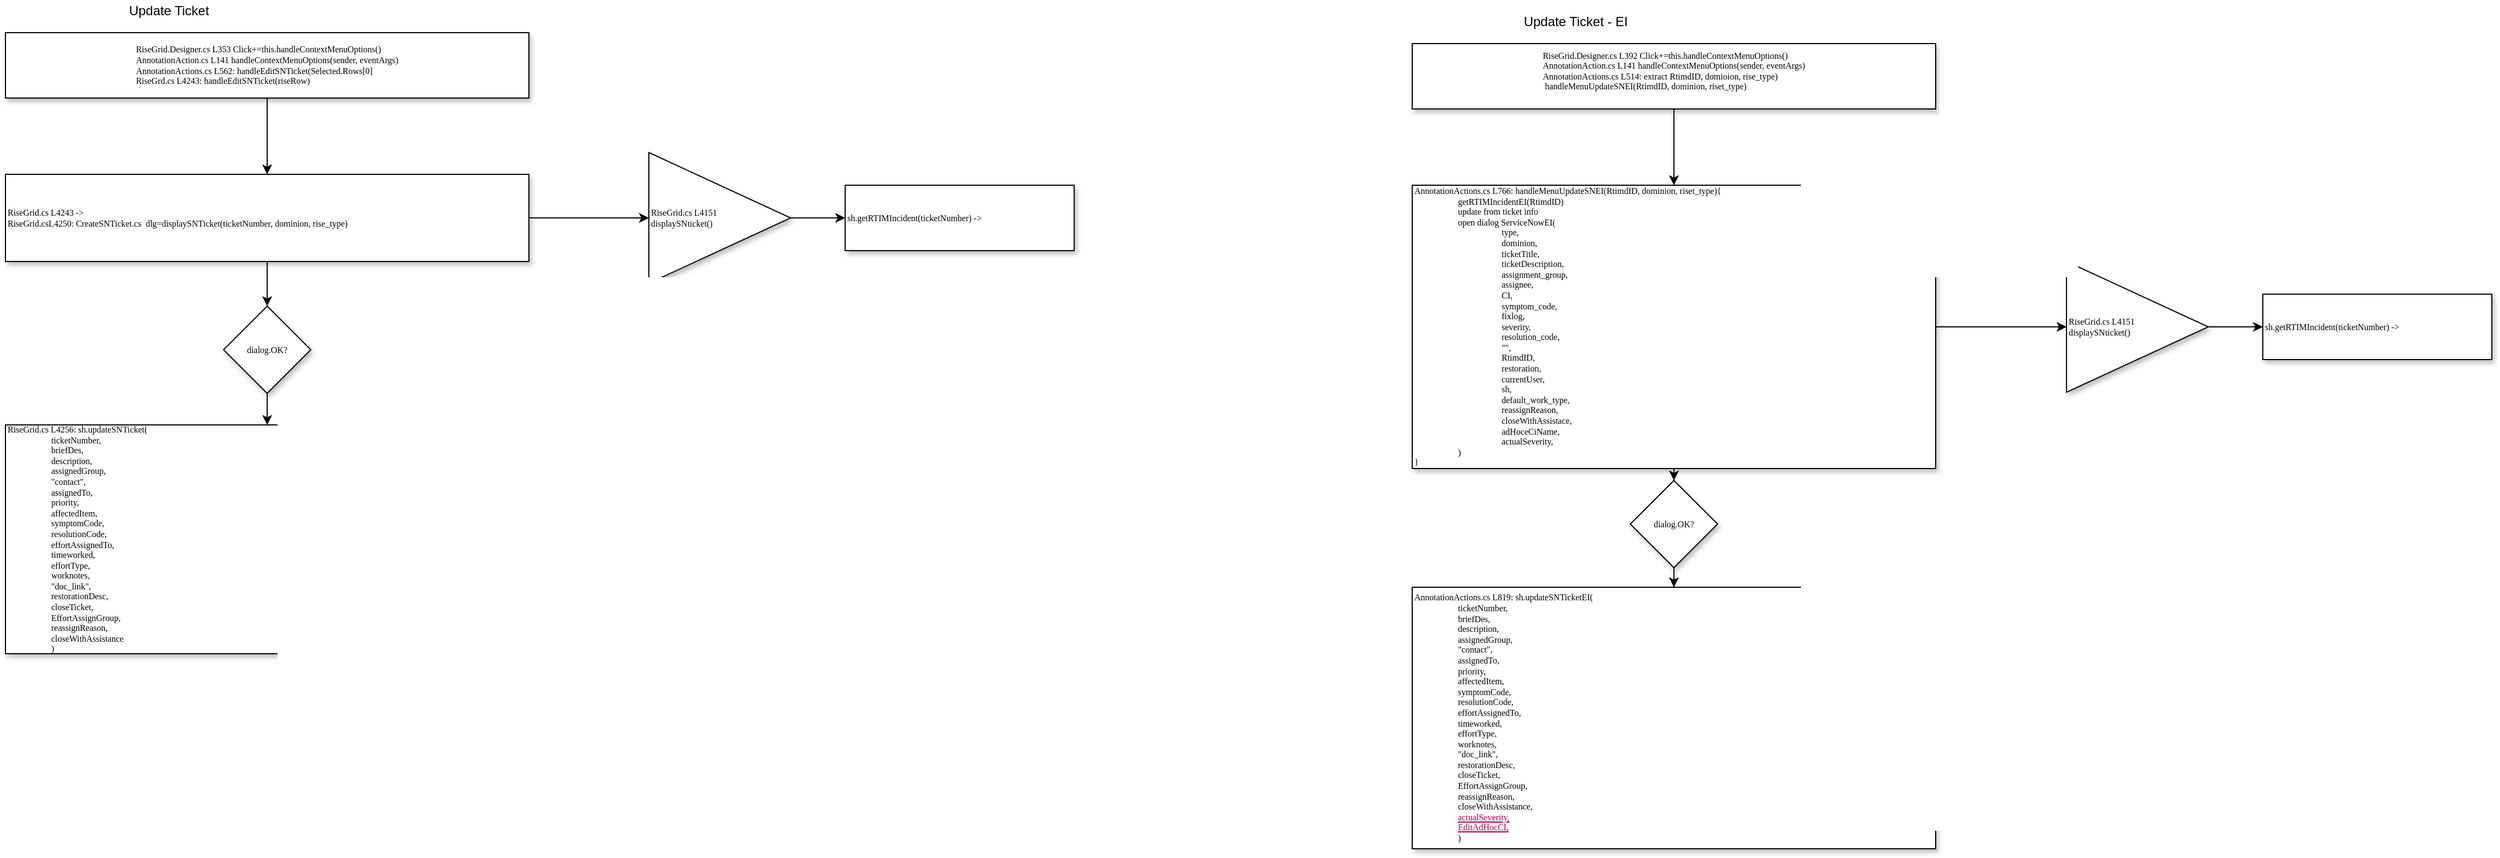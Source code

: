 <mxfile version="14.9.3" type="github" pages="2">
  <diagram name="Page-1" id="edf60f1a-56cd-e834-aa8a-f176f3a09ee4">
    <mxGraphModel dx="4960" dy="2277" grid="1" gridSize="10" guides="1" tooltips="1" connect="1" arrows="1" fold="1" page="1" pageScale="1" pageWidth="3300" pageHeight="2339" background="none" math="0" shadow="0">
      <root>
        <mxCell id="0" />
        <mxCell id="1" parent="0" />
        <mxCell id="NM9_m17Mz0t7V7ZbXo9f-5" value="" style="edgeStyle=orthogonalEdgeStyle;rounded=0;orthogonalLoop=1;jettySize=auto;html=1;" parent="1" source="60e70716793133e9-4" target="NM9_m17Mz0t7V7ZbXo9f-4" edge="1">
          <mxGeometry relative="1" as="geometry" />
        </mxCell>
        <mxCell id="60e70716793133e9-4" value="&lt;div style=&quot;text-align: left&quot;&gt;&lt;span&gt;RiseGrid.Designer.cs L353 Click+=this.handleContextMenuOptions()&lt;/span&gt;&lt;/div&gt;&lt;div style=&quot;text-align: left&quot;&gt;&lt;span&gt;AnnotationAction.cs L141 handleContextMenuOptions(sender, eventArgs)&lt;/span&gt;&lt;/div&gt;&lt;div style=&quot;text-align: left&quot;&gt;&lt;span&gt;AnnotationActions.cs L562: handleEditSNTicket(Selected.Rows[0]&lt;/span&gt;&lt;/div&gt;&lt;div style=&quot;text-align: left&quot;&gt;&lt;span&gt;RiseGrd.cs L4243: handleEditSNTicket(riseRow)&lt;/span&gt;&lt;/div&gt;" style="rounded=0;whiteSpace=wrap;html=1;shadow=1;labelBackgroundColor=none;strokeWidth=1;fontFamily=Verdana;fontSize=8;align=center;" parent="1" vertex="1">
          <mxGeometry x="120" y="70" width="480" height="60" as="geometry" />
        </mxCell>
        <mxCell id="NM9_m17Mz0t7V7ZbXo9f-2" value="Update Ticket" style="text;html=1;strokeColor=none;fillColor=none;align=center;verticalAlign=middle;whiteSpace=wrap;rounded=0;" parent="1" vertex="1">
          <mxGeometry x="190" y="40" width="160" height="20" as="geometry" />
        </mxCell>
        <mxCell id="NM9_m17Mz0t7V7ZbXo9f-7" value="" style="edgeStyle=orthogonalEdgeStyle;rounded=0;orthogonalLoop=1;jettySize=auto;html=1;" parent="1" source="NM9_m17Mz0t7V7ZbXo9f-4" target="NM9_m17Mz0t7V7ZbXo9f-6" edge="1">
          <mxGeometry relative="1" as="geometry" />
        </mxCell>
        <mxCell id="NM9_m17Mz0t7V7ZbXo9f-11" value="" style="edgeStyle=orthogonalEdgeStyle;rounded=0;orthogonalLoop=1;jettySize=auto;html=1;" parent="1" source="NM9_m17Mz0t7V7ZbXo9f-4" target="NM9_m17Mz0t7V7ZbXo9f-10" edge="1">
          <mxGeometry relative="1" as="geometry" />
        </mxCell>
        <mxCell id="NM9_m17Mz0t7V7ZbXo9f-4" value="RiseGrid.cs L4243 -&amp;gt;&lt;br&gt;RiseGrid.csL4250: CreateSNTicket.cs&amp;nbsp; dlg=displaySNTicket(ticketNumber, dominion, rise_type)" style="whiteSpace=wrap;html=1;rounded=0;shadow=1;fontFamily=Verdana;fontSize=8;strokeWidth=1;align=left;" parent="1" vertex="1">
          <mxGeometry x="120" y="200" width="480" height="80" as="geometry" />
        </mxCell>
        <mxCell id="NM9_m17Mz0t7V7ZbXo9f-9" value="" style="edgeStyle=orthogonalEdgeStyle;rounded=0;orthogonalLoop=1;jettySize=auto;html=1;" parent="1" source="NM9_m17Mz0t7V7ZbXo9f-6" target="NM9_m17Mz0t7V7ZbXo9f-8" edge="1">
          <mxGeometry relative="1" as="geometry" />
        </mxCell>
        <mxCell id="NM9_m17Mz0t7V7ZbXo9f-6" value="dialog.OK?" style="rhombus;whiteSpace=wrap;html=1;rounded=0;shadow=1;fontFamily=Verdana;fontSize=8;align=center;strokeWidth=1;" parent="1" vertex="1">
          <mxGeometry x="320" y="321" width="80" height="80" as="geometry" />
        </mxCell>
        <mxCell id="NM9_m17Mz0t7V7ZbXo9f-8" value="RiseGrid.cs L4256: sh.updateSNTicket(&lt;br&gt;&lt;blockquote style=&quot;margin: 0 0 0 40px ; border: none ; padding: 0px&quot;&gt;ticketNumber,&lt;br&gt; briefDes,&lt;br&gt; description,&lt;br&gt; assignedGroup,&lt;br&gt; &quot;contact&quot;,&lt;br&gt; assignedTo,&lt;br&gt; priority,&lt;br&gt; affectedItem,&lt;br&gt; symptomCode,&lt;br&gt; resolutionCode,&lt;br&gt; effortAssignedTo,&lt;br&gt; timeworked,&lt;br&gt; effortType,&lt;br&gt; worknotes,&lt;br&gt; &quot;doc_link&quot;,&lt;br&gt; restorationDesc,&lt;br&gt; closeTicket,&lt;br&gt; EffortAssignGroup,&lt;br&gt; reassignReason,&lt;br&gt; closeWithAssistance&lt;/blockquote&gt;&lt;blockquote style=&quot;margin: 0 0 0 40px ; border: none ; padding: 0px&quot;&gt;)&lt;/blockquote&gt;" style="rounded=0;whiteSpace=wrap;html=1;shadow=1;fontFamily=Verdana;fontSize=8;align=left;strokeWidth=1;" parent="1" vertex="1">
          <mxGeometry x="120" y="430" width="480" height="210" as="geometry" />
        </mxCell>
        <mxCell id="NM9_m17Mz0t7V7ZbXo9f-13" value="" style="edgeStyle=orthogonalEdgeStyle;rounded=0;orthogonalLoop=1;jettySize=auto;html=1;" parent="1" source="NM9_m17Mz0t7V7ZbXo9f-10" target="NM9_m17Mz0t7V7ZbXo9f-12" edge="1">
          <mxGeometry relative="1" as="geometry" />
        </mxCell>
        <mxCell id="NM9_m17Mz0t7V7ZbXo9f-10" value="RiseGrid.cs L4151&lt;br&gt;displaySNticket()" style="triangle;whiteSpace=wrap;html=1;rounded=0;shadow=1;fontFamily=Verdana;fontSize=8;align=left;strokeWidth=1;" parent="1" vertex="1">
          <mxGeometry x="710" y="180" width="130" height="120" as="geometry" />
        </mxCell>
        <mxCell id="NM9_m17Mz0t7V7ZbXo9f-12" value="sh.getRTIMIncident(ticketNumber) -&amp;gt;" style="whiteSpace=wrap;html=1;rounded=0;shadow=1;fontFamily=Verdana;fontSize=8;align=left;strokeWidth=1;" parent="1" vertex="1">
          <mxGeometry x="890" y="210" width="210" height="60" as="geometry" />
        </mxCell>
        <mxCell id="jK4Kh7tczV0ZXOBsc96l-1" value="" style="edgeStyle=orthogonalEdgeStyle;rounded=0;orthogonalLoop=1;jettySize=auto;html=1;" parent="1" source="jK4Kh7tczV0ZXOBsc96l-2" target="jK4Kh7tczV0ZXOBsc96l-6" edge="1">
          <mxGeometry relative="1" as="geometry" />
        </mxCell>
        <mxCell id="jK4Kh7tczV0ZXOBsc96l-2" value="&lt;div style=&quot;text-align: left&quot;&gt;&lt;span&gt;RiseGrid.Designer.cs L392 Click+=this.handleContextMenuOptions()&lt;/span&gt;&lt;/div&gt;&lt;div style=&quot;text-align: left&quot;&gt;&lt;span&gt;AnnotationAction.cs L141 handleContextMenuOptions(sender, eventArgs)&lt;/span&gt;&lt;/div&gt;&lt;div style=&quot;text-align: left&quot;&gt;&lt;span&gt;AnnotationActions.cs L514: extract RtimdID, domioion, rise_type)&amp;nbsp;&lt;/span&gt;&lt;/div&gt;&lt;div style=&quot;text-align: left&quot;&gt;&lt;span&gt;&lt;span style=&quot;white-space: pre&quot;&gt; &lt;/span&gt;handleMenuUpdateSNEI(RtimdID, dominion, riset_type)&lt;/span&gt;&lt;/div&gt;&lt;div style=&quot;text-align: left&quot;&gt;&lt;br&gt;&lt;/div&gt;" style="rounded=0;whiteSpace=wrap;html=1;shadow=1;labelBackgroundColor=none;strokeWidth=1;fontFamily=Verdana;fontSize=8;align=center;" parent="1" vertex="1">
          <mxGeometry x="1410" y="80" width="480" height="60" as="geometry" />
        </mxCell>
        <mxCell id="jK4Kh7tczV0ZXOBsc96l-3" value="Update Ticket - EI" style="text;html=1;strokeColor=none;fillColor=none;align=center;verticalAlign=middle;whiteSpace=wrap;rounded=0;" parent="1" vertex="1">
          <mxGeometry x="1480" y="50" width="160" height="20" as="geometry" />
        </mxCell>
        <mxCell id="jK4Kh7tczV0ZXOBsc96l-4" value="" style="edgeStyle=orthogonalEdgeStyle;rounded=0;orthogonalLoop=1;jettySize=auto;html=1;" parent="1" source="jK4Kh7tczV0ZXOBsc96l-6" target="jK4Kh7tczV0ZXOBsc96l-8" edge="1">
          <mxGeometry relative="1" as="geometry" />
        </mxCell>
        <mxCell id="jK4Kh7tczV0ZXOBsc96l-5" value="" style="edgeStyle=orthogonalEdgeStyle;rounded=0;orthogonalLoop=1;jettySize=auto;html=1;" parent="1" source="jK4Kh7tczV0ZXOBsc96l-6" target="jK4Kh7tczV0ZXOBsc96l-11" edge="1">
          <mxGeometry relative="1" as="geometry" />
        </mxCell>
        <mxCell id="jK4Kh7tczV0ZXOBsc96l-6" value="&lt;div&gt;AnnotationActions.cs L766: handleMenuUpdateSNEI(RtimdID, dominion, riset_type){&lt;br&gt;&lt;/div&gt;&lt;blockquote style=&quot;margin: 0 0 0 40px ; border: none ; padding: 0px&quot;&gt;&lt;div&gt;getRTIMIncidentEI(RtimdID)&lt;/div&gt;&lt;div&gt;update from ticket info&lt;/div&gt;&lt;div&gt;open dialog ServiceNowEI(&lt;/div&gt;&lt;/blockquote&gt;&lt;blockquote style=&quot;margin: 0 0 0 40px ; border: none ; padding: 0px&quot;&gt;&lt;blockquote style=&quot;margin: 0 0 0 40px ; border: none ; padding: 0px&quot;&gt;&lt;div&gt;type,&lt;/div&gt;&lt;/blockquote&gt;&lt;blockquote style=&quot;margin: 0 0 0 40px ; border: none ; padding: 0px&quot;&gt;&lt;div&gt;dominion,&lt;/div&gt;&lt;/blockquote&gt;&lt;blockquote style=&quot;margin: 0 0 0 40px ; border: none ; padding: 0px&quot;&gt;&lt;div&gt;ticketTitle,&lt;/div&gt;&lt;/blockquote&gt;&lt;/blockquote&gt;&lt;blockquote style=&quot;margin: 0 0 0 40px ; border: none ; padding: 0px&quot;&gt;&lt;blockquote style=&quot;margin: 0 0 0 40px ; border: none ; padding: 0px&quot;&gt;&lt;div&gt;ticketDescription,&lt;/div&gt;&lt;/blockquote&gt;&lt;blockquote style=&quot;margin: 0 0 0 40px ; border: none ; padding: 0px&quot;&gt;&lt;div&gt;assignment_group,&lt;/div&gt;&lt;/blockquote&gt;&lt;blockquote style=&quot;margin: 0 0 0 40px ; border: none ; padding: 0px&quot;&gt;&lt;div&gt;assignee,&lt;/div&gt;&lt;/blockquote&gt;&lt;blockquote style=&quot;margin: 0 0 0 40px ; border: none ; padding: 0px&quot;&gt;&lt;div&gt;CI,&lt;/div&gt;&lt;/blockquote&gt;&lt;blockquote style=&quot;margin: 0 0 0 40px ; border: none ; padding: 0px&quot;&gt;&lt;div&gt;symptom_code,&lt;/div&gt;&lt;/blockquote&gt;&lt;blockquote style=&quot;margin: 0 0 0 40px ; border: none ; padding: 0px&quot;&gt;&lt;div&gt;fixlog,&lt;/div&gt;&lt;/blockquote&gt;&lt;blockquote style=&quot;margin: 0 0 0 40px ; border: none ; padding: 0px&quot;&gt;&lt;div&gt;severity,&lt;/div&gt;&lt;/blockquote&gt;&lt;blockquote style=&quot;margin: 0 0 0 40px ; border: none ; padding: 0px&quot;&gt;&lt;div&gt;resolution_code,&lt;/div&gt;&lt;/blockquote&gt;&lt;blockquote style=&quot;margin: 0 0 0 40px ; border: none ; padding: 0px&quot;&gt;&lt;div&gt;&quot;&quot;,&lt;/div&gt;&lt;/blockquote&gt;&lt;blockquote style=&quot;margin: 0 0 0 40px ; border: none ; padding: 0px&quot;&gt;&lt;div&gt;RtimdID,&lt;/div&gt;&lt;/blockquote&gt;&lt;blockquote style=&quot;margin: 0 0 0 40px ; border: none ; padding: 0px&quot;&gt;&lt;div&gt;restoration,&lt;/div&gt;&lt;/blockquote&gt;&lt;blockquote style=&quot;margin: 0 0 0 40px ; border: none ; padding: 0px&quot;&gt;&lt;div&gt;currentUser,&lt;/div&gt;&lt;/blockquote&gt;&lt;blockquote style=&quot;margin: 0 0 0 40px ; border: none ; padding: 0px&quot;&gt;&lt;div&gt;sh,&lt;/div&gt;&lt;/blockquote&gt;&lt;blockquote style=&quot;margin: 0 0 0 40px ; border: none ; padding: 0px&quot;&gt;&lt;div&gt;default_work_type,&lt;/div&gt;&lt;/blockquote&gt;&lt;blockquote style=&quot;margin: 0 0 0 40px ; border: none ; padding: 0px&quot;&gt;&lt;div&gt;reassignReason,&lt;/div&gt;&lt;/blockquote&gt;&lt;blockquote style=&quot;margin: 0 0 0 40px ; border: none ; padding: 0px&quot;&gt;&lt;div&gt;closeWithAssistace,&lt;/div&gt;&lt;/blockquote&gt;&lt;blockquote style=&quot;margin: 0 0 0 40px ; border: none ; padding: 0px&quot;&gt;&lt;div&gt;adHoceCiName,&lt;/div&gt;&lt;/blockquote&gt;&lt;blockquote style=&quot;margin: 0 0 0 40px ; border: none ; padding: 0px&quot;&gt;&lt;div&gt;actualSeverity,&lt;/div&gt;&lt;/blockquote&gt;&lt;/blockquote&gt;&lt;blockquote style=&quot;margin: 0 0 0 40px ; border: none ; padding: 0px&quot;&gt;&lt;div&gt;)&lt;/div&gt;&lt;/blockquote&gt;&lt;div&gt;}&lt;/div&gt;" style="whiteSpace=wrap;html=1;rounded=0;shadow=1;fontFamily=Verdana;fontSize=8;strokeWidth=1;align=left;" parent="1" vertex="1">
          <mxGeometry x="1410" y="210" width="480" height="260" as="geometry" />
        </mxCell>
        <mxCell id="jK4Kh7tczV0ZXOBsc96l-7" value="" style="edgeStyle=orthogonalEdgeStyle;rounded=0;orthogonalLoop=1;jettySize=auto;html=1;" parent="1" source="jK4Kh7tczV0ZXOBsc96l-8" target="jK4Kh7tczV0ZXOBsc96l-9" edge="1">
          <mxGeometry relative="1" as="geometry" />
        </mxCell>
        <mxCell id="jK4Kh7tczV0ZXOBsc96l-8" value="dialog.OK?" style="rhombus;whiteSpace=wrap;html=1;rounded=0;shadow=1;fontFamily=Verdana;fontSize=8;align=center;strokeWidth=1;" parent="1" vertex="1">
          <mxGeometry x="1610" y="481" width="80" height="80" as="geometry" />
        </mxCell>
        <mxCell id="jK4Kh7tczV0ZXOBsc96l-9" value="AnnotationActions.cs L819: sh.updateSNTicketEI(&lt;br&gt;&lt;blockquote style=&quot;margin: 0 0 0 40px ; border: none ; padding: 0px&quot;&gt;ticketNumber,&lt;br&gt; briefDes,&lt;br&gt; description,&lt;br&gt; assignedGroup,&lt;br&gt; &quot;contact&quot;,&lt;br&gt; assignedTo,&lt;br&gt; priority,&lt;br&gt; affectedItem,&lt;br&gt; symptomCode,&lt;br&gt; resolutionCode,&lt;br&gt; effortAssignedTo,&lt;br&gt; timeworked,&lt;br&gt; effortType,&lt;br&gt; worknotes,&lt;br&gt; &quot;doc_link&quot;,&lt;br&gt; restorationDesc,&lt;br&gt; closeTicket,&lt;br&gt; EffortAssignGroup,&lt;br&gt; reassignReason,&lt;br&gt; closeWithAssistance,&lt;/blockquote&gt;&lt;blockquote style=&quot;margin: 0 0 0 40px ; border: none ; padding: 0px&quot;&gt;&lt;font color=&quot;#99004d&quot;&gt;&lt;u&gt;actualSeverity,&lt;/u&gt;&lt;/font&gt;&lt;/blockquote&gt;&lt;blockquote style=&quot;margin: 0 0 0 40px ; border: none ; padding: 0px&quot;&gt;&lt;font color=&quot;#99004d&quot;&gt;&lt;u&gt;EditAdHocCI,&lt;/u&gt;&lt;/font&gt;&lt;/blockquote&gt;&lt;blockquote style=&quot;margin: 0 0 0 40px ; border: none ; padding: 0px&quot;&gt;)&lt;/blockquote&gt;" style="rounded=0;whiteSpace=wrap;html=1;shadow=1;fontFamily=Verdana;fontSize=8;align=left;strokeWidth=1;" parent="1" vertex="1">
          <mxGeometry x="1410" y="579" width="480" height="240" as="geometry" />
        </mxCell>
        <mxCell id="jK4Kh7tczV0ZXOBsc96l-10" value="" style="edgeStyle=orthogonalEdgeStyle;rounded=0;orthogonalLoop=1;jettySize=auto;html=1;" parent="1" source="jK4Kh7tczV0ZXOBsc96l-11" edge="1">
          <mxGeometry relative="1" as="geometry">
            <mxPoint x="2190" y="340" as="targetPoint" />
          </mxGeometry>
        </mxCell>
        <mxCell id="jK4Kh7tczV0ZXOBsc96l-11" value="RiseGrid.cs L4151&lt;br&gt;displaySNticket()" style="triangle;whiteSpace=wrap;html=1;rounded=0;shadow=1;fontFamily=Verdana;fontSize=8;align=left;strokeWidth=1;" parent="1" vertex="1">
          <mxGeometry x="2010" y="280" width="130" height="120" as="geometry" />
        </mxCell>
        <mxCell id="jK4Kh7tczV0ZXOBsc96l-12" value="sh.getRTIMIncident(ticketNumber) -&amp;gt;" style="whiteSpace=wrap;html=1;rounded=0;shadow=1;fontFamily=Verdana;fontSize=8;align=left;strokeWidth=1;" parent="1" vertex="1">
          <mxGeometry x="2190" y="310" width="210" height="60" as="geometry" />
        </mxCell>
      </root>
    </mxGraphModel>
  </diagram>
  <diagram id="c712qv9SKW5L5iId3UUb" name="Page-2">
    <mxGraphModel dx="1240" dy="569" grid="1" gridSize="10" guides="1" tooltips="1" connect="1" arrows="1" fold="1" page="1" pageScale="1" pageWidth="3300" pageHeight="2339" math="0" shadow="0">
      <root>
        <mxCell id="EAmngsCjt2TkGh44bYJa-0" />
        <mxCell id="EAmngsCjt2TkGh44bYJa-1" parent="EAmngsCjt2TkGh44bYJa-0" />
        <mxCell id="EAmngsCjt2TkGh44bYJa-2" value="" style="edgeStyle=orthogonalEdgeStyle;rounded=0;orthogonalLoop=1;jettySize=auto;html=1;" edge="1" parent="EAmngsCjt2TkGh44bYJa-1" source="EAmngsCjt2TkGh44bYJa-3" target="EAmngsCjt2TkGh44bYJa-7">
          <mxGeometry relative="1" as="geometry" />
        </mxCell>
        <mxCell id="EAmngsCjt2TkGh44bYJa-3" value="&lt;div style=&quot;text-align: left&quot;&gt;&lt;span&gt;RiseGrid.Designer.cs L317 Click+=this.handleContextMenuOptions()&lt;/span&gt;&lt;/div&gt;&lt;div style=&quot;text-align: left&quot;&gt;&lt;span&gt;AnnotationAction.cs L141 handleContextMenuOptions(sender, eventArgs)&lt;/span&gt;&lt;/div&gt;&lt;div style=&quot;text-align: left&quot;&gt;&lt;span&gt;AnnotationActions.cs L461: handleCloseTickets(...)&lt;/span&gt;&lt;/div&gt;&lt;div style=&quot;text-align: left&quot;&gt;&lt;span&gt;AnnotationActions.cs L1193: handleCloseTickets(sender, args, clearFilter, item)&lt;/span&gt;&lt;/div&gt;&lt;div style=&quot;text-align: left&quot;&gt;AnnotationActions.cs L1387: handleCloseRiseSNTicket(args)&lt;span&gt;&lt;br&gt;&lt;/span&gt;&lt;/div&gt;&lt;div style=&quot;text-align: left&quot;&gt;&lt;span style=&quot;color: rgba(0 , 0 , 0 , 0) ; font-family: monospace ; font-size: 0px&quot;&gt;%3CmxGraphModel%3E%3Croot%3E%3CmxCell%20id%3D%220%22%2F%3E%3CmxCell%20id%3D%221%22%20parent%3D%220%22%2F%3E%3CmxCell%20id%3D%222%22%20value%3D%22%22%20style%3D%22edgeStyle%3DorthogonalEdgeStyle%3Brounded%3D0%3BorthogonalLoop%3D1%3BjettySize%3Dauto%3Bhtml%3D1%3B%22%20edge%3D%221%22%20source%3D%223%22%20target%3D%227%22%20parent%3D%221%22%3E%3CmxGeometry%20relative%3D%221%22%20as%3D%22geometry%22%2F%3E%3C%2FmxCell%3E%3CmxCell%20id%3D%223%22%20value%3D%22%26lt%3Bdiv%20style%3D%26quot%3Btext-align%3A%20left%26quot%3B%26gt%3B%26lt%3Bspan%26gt%3BRiseGrid.Designer.cs%20L353%20Click%2B%3Dthis.handleContextMenuOptions()%26lt%3B%2Fspan%26gt%3B%26lt%3B%2Fdiv%26gt%3B%26lt%3Bdiv%20style%3D%26quot%3Btext-align%3A%20left%26quot%3B%26gt%3B%26lt%3Bspan%26gt%3BAnnotationAction.cs%20L141%20handleContextMenuOptions(sender%2C%20eventArgs)%26lt%3B%2Fspan%26gt%3B%26lt%3B%2Fdiv%26gt%3B%26lt%3Bdiv%20style%3D%26quot%3Btext-align%3A%20left%26quot%3B%26gt%3B%26lt%3Bspan%26gt%3BAnnotationActions.cs%20L562%3A%20handleEditSNTicket(Selected.Rows%5B0%5D%26lt%3B%2Fspan%26gt%3B%26lt%3B%2Fdiv%26gt%3B%26lt%3Bdiv%20style%3D%26quot%3Btext-align%3A%20left%26quot%3B%26gt%3B%26lt%3Bspan%26gt%3BRiseGrd.cs%20L4243%3A%20handleEditSNTicket(riseRow)%26lt%3B%2Fspan%26gt%3B%26lt%3B%2Fdiv%26gt%3B%22%20style%3D%22rounded%3D0%3BwhiteSpace%3Dwrap%3Bhtml%3D1%3Bshadow%3D1%3BlabelBackgroundColor%3Dnone%3BstrokeWidth%3D1%3BfontFamily%3DVerdana%3BfontSize%3D8%3Balign%3Dcenter%3B%22%20vertex%3D%221%22%20parent%3D%221%22%3E%3CmxGeometry%20x%3D%22120%22%20y%3D%2270%22%20width%3D%22480%22%20height%3D%2260%22%20as%3D%22geometry%22%2F%3E%3C%2FmxCell%3E%3CmxCell%20id%3D%224%22%20value%3D%22Update%20Ticket%22%20style%3D%22text%3Bhtml%3D1%3BstrokeColor%3Dnone%3BfillColor%3Dnone%3Balign%3Dcenter%3BverticalAlign%3Dmiddle%3BwhiteSpace%3Dwrap%3Brounded%3D0%3B%22%20vertex%3D%221%22%20parent%3D%221%22%3E%3CmxGeometry%20x%3D%22190%22%20y%3D%2240%22%20width%3D%22160%22%20height%3D%2220%22%20as%3D%22geometry%22%2F%3E%3C%2FmxCell%3E%3CmxCell%20id%3D%225%22%20value%3D%22%22%20style%3D%22edgeStyle%3DorthogonalEdgeStyle%3Brounded%3D0%3BorthogonalLoop%3D1%3BjettySize%3Dauto%3Bhtml%3D1%3B%22%20edge%3D%221%22%20source%3D%227%22%20target%3D%229%22%20parent%3D%221%22%3E%3CmxGeometry%20relative%3D%221%22%20as%3D%22geometry%22%2F%3E%3C%2FmxCell%3E%3CmxCell%20id%3D%226%22%20value%3D%22%22%20style%3D%22edgeStyle%3DorthogonalEdgeStyle%3Brounded%3D0%3BorthogonalLoop%3D1%3BjettySize%3Dauto%3Bhtml%3D1%3B%22%20edge%3D%221%22%20source%3D%227%22%20target%3D%2212%22%20parent%3D%221%22%3E%3CmxGeometry%20relative%3D%221%22%20as%3D%22geometry%22%2F%3E%3C%2FmxCell%3E%3CmxCell%20id%3D%227%22%20value%3D%22RiseGrid.cs%20L4243%20-%26amp%3Bgt%3B%26lt%3Bbr%26gt%3BRiseGrid.csL4250%3A%20CreateSNTicket.cs%26amp%3Bnbsp%3B%20dlg%3DdisplaySNTicket(ticketNumber%2C%20dominion%2C%20rise_type)%22%20style%3D%22whiteSpace%3Dwrap%3Bhtml%3D1%3Brounded%3D0%3Bshadow%3D1%3BfontFamily%3DVerdana%3BfontSize%3D8%3BstrokeWidth%3D1%3Balign%3Dleft%3B%22%20vertex%3D%221%22%20parent%3D%221%22%3E%3CmxGeometry%20x%3D%22120%22%20y%3D%22200%22%20width%3D%22480%22%20height%3D%2280%22%20as%3D%22geometry%22%2F%3E%3C%2FmxCell%3E%3CmxCell%20id%3D%228%22%20value%3D%22%22%20style%3D%22edgeStyle%3DorthogonalEdgeStyle%3Brounded%3D0%3BorthogonalLoop%3D1%3BjettySize%3Dauto%3Bhtml%3D1%3B%22%20edge%3D%221%22%20source%3D%229%22%20target%3D%2210%22%20parent%3D%221%22%3E%3CmxGeometry%20relative%3D%221%22%20as%3D%22geometry%22%2F%3E%3C%2FmxCell%3E%3CmxCell%20id%3D%229%22%20value%3D%22dialog.OK%3F%22%20style%3D%22rhombus%3BwhiteSpace%3Dwrap%3Bhtml%3D1%3Brounded%3D0%3Bshadow%3D1%3BfontFamily%3DVerdana%3BfontSize%3D8%3Balign%3Dcenter%3BstrokeWidth%3D1%3B%22%20vertex%3D%221%22%20parent%3D%221%22%3E%3CmxGeometry%20x%3D%22320%22%20y%3D%22321%22%20width%3D%2280%22%20height%3D%2280%22%20as%3D%22geometry%22%2F%3E%3C%2FmxCell%3E%3CmxCell%20id%3D%2210%22%20value%3D%22RiseGrid.cs%20L4256%3A%20sh.updateSNTicket(%26lt%3Bbr%26gt%3B%26lt%3Bblockquote%20style%3D%26quot%3Bmargin%3A%200%200%200%2040px%20%3B%20border%3A%20none%20%3B%20padding%3A%200px%26quot%3B%26gt%3BticketNumber%2C%26lt%3Bbr%26gt%3B%20briefDes%2C%26lt%3Bbr%26gt%3B%20description%2C%26lt%3Bbr%26gt%3B%20assignedGroup%2C%26lt%3Bbr%26gt%3B%20%26quot%3Bcontact%26quot%3B%2C%26lt%3Bbr%26gt%3B%20assignedTo%2C%26lt%3Bbr%26gt%3B%20priority%2C%26lt%3Bbr%26gt%3B%20affectedItem%2C%26lt%3Bbr%26gt%3B%20symptomCode%2C%26lt%3Bbr%26gt%3B%20resolutionCode%2C%26lt%3Bbr%26gt%3B%20effortAssignedTo%2C%26lt%3Bbr%26gt%3B%20timeworked%2C%26lt%3Bbr%26gt%3B%20effortType%2C%26lt%3Bbr%26gt%3B%20worknotes%2C%26lt%3Bbr%26gt%3B%20%26quot%3Bdoc_link%26quot%3B%2C%26lt%3Bbr%26gt%3B%20restorationDesc%2C%26lt%3Bbr%26gt%3B%20closeTicket%2C%26lt%3Bbr%26gt%3B%20EffortAssignGroup%2C%26lt%3Bbr%26gt%3B%20reassignReason%2C%26lt%3Bbr%26gt%3B%20closeWithAssistance%26lt%3B%2Fblockquote%26gt%3B%26lt%3Bblockquote%20style%3D%26quot%3Bmargin%3A%200%200%200%2040px%20%3B%20border%3A%20none%20%3B%20padding%3A%200px%26quot%3B%26gt%3B)%26lt%3B%2Fblockquote%26gt%3B%22%20style%3D%22rounded%3D0%3BwhiteSpace%3Dwrap%3Bhtml%3D1%3Bshadow%3D1%3BfontFamily%3DVerdana%3BfontSize%3D8%3Balign%3Dleft%3BstrokeWidth%3D1%3B%22%20vertex%3D%221%22%20parent%3D%221%22%3E%3CmxGeometry%20x%3D%22120%22%20y%3D%22430%22%20width%3D%22480%22%20height%3D%22210%22%20as%3D%22geometry%22%2F%3E%3C%2FmxCell%3E%3CmxCell%20id%3D%2211%22%20value%3D%22%22%20style%3D%22edgeStyle%3DorthogonalEdgeStyle%3Brounded%3D0%3BorthogonalLoop%3D1%3BjettySize%3Dauto%3Bhtml%3D1%3B%22%20edge%3D%221%22%20source%3D%2212%22%20target%3D%2213%22%20parent%3D%221%22%3E%3CmxGeometry%20relative%3D%221%22%20as%3D%22geometry%22%2F%3E%3C%2FmxCell%3E%3CmxCell%20id%3D%2212%22%20value%3D%22RiseGrid.cs%20L4151%26lt%3Bbr%26gt%3BdisplaySNticket()%22%20style%3D%22triangle%3BwhiteSpace%3Dwrap%3Bhtml%3D1%3Brounded%3D0%3Bshadow%3D1%3BfontFamily%3DVerdana%3BfontSize%3D8%3Balign%3Dleft%3BstrokeWidth%3D1%3B%22%20vertex%3D%221%22%20parent%3D%221%22%3E%3CmxGeometry%20x%3D%22710%22%20y%3D%22180%22%20width%3D%22130%22%20height%3D%22120%22%20as%3D%22geometry%22%2F%3E%3C%2FmxCell%3E%3CmxCell%20id%3D%2213%22%20value%3D%22sh.getRTIMIncident(ticketNumber)%20-%26amp%3Bgt%3B%22%20style%3D%22whiteSpace%3Dwrap%3Bhtml%3D1%3Brounded%3D0%3Bshadow%3D1%3BfontFamily%3DVerdana%3BfontSize%3D8%3Balign%3Dleft%3BstrokeWidth%3D1%3B%22%20vertex%3D%221%22%20parent%3D%221%22%3E%3CmxGeometry%20x%3D%22890%22%20y%3D%22210%22%20width%3D%22210%22%20height%3D%2260%22%20as%3D%22geometry%22%2F%3E%3C%2FmxCell%3E%3CmxCell%20id%3D%2214%22%20value%3D%22%22%20style%3D%22edgeStyle%3DorthogonalEdgeStyle%3Brounded%3D0%3BorthogonalLoop%3D1%3BjettySize%3Dauto%3Bhtml%3D1%3B%22%20edge%3D%221%22%20source%3D%2215%22%20target%3D%2219%22%20parent%3D%221%22%3E%3CmxGeometry%20relative%3D%221%22%20as%3D%22geometry%22%2F%3E%3C%2FmxCell%3E%3CmxCell%20id%3D%2215%22%20value%3D%22%26lt%3Bdiv%20style%3D%26quot%3Btext-align%3A%20left%26quot%3B%26gt%3B%26lt%3Bspan%26gt%3BRiseGrid.Designer.cs%20L392%20Click%2B%3Dthis.handleContextMenuOptions()%26lt%3B%2Fspan%26gt%3B%26lt%3B%2Fdiv%26gt%3B%26lt%3Bdiv%20style%3D%26quot%3Btext-align%3A%20left%26quot%3B%26gt%3B%26lt%3Bspan%26gt%3BAnnotationAction.cs%20L141%20handleContextMenuOptions(sender%2C%20eventArgs)%26lt%3B%2Fspan%26gt%3B%26lt%3B%2Fdiv%26gt%3B%26lt%3Bdiv%20style%3D%26quot%3Btext-align%3A%20left%26quot%3B%26gt%3B%26lt%3Bspan%26gt%3BAnnotationActions.cs%20L514%3A%20extract%20RtimdID%2C%20domioion%2C%20rise_type)%26amp%3Bnbsp%3B%26lt%3B%2Fspan%26gt%3B%26lt%3B%2Fdiv%26gt%3B%26lt%3Bdiv%20style%3D%26quot%3Btext-align%3A%20left%26quot%3B%26gt%3B%26lt%3Bspan%26gt%3B%26lt%3Bspan%20style%3D%26quot%3Bwhite-space%3A%20pre%26quot%3B%26gt%3B%20%26lt%3B%2Fspan%26gt%3BhandleMenuUpdateSNEI(RtimdID%2C%20dominion%2C%20riset_type)%26lt%3B%2Fspan%26gt%3B%26lt%3B%2Fdiv%26gt%3B%26lt%3Bdiv%20style%3D%26quot%3Btext-align%3A%20left%26quot%3B%26gt%3B%26lt%3Bbr%26gt%3B%26lt%3B%2Fdiv%26gt%3B%22%20style%3D%22rounded%3D0%3BwhiteSpace%3Dwrap%3Bhtml%3D1%3Bshadow%3D1%3BlabelBackgroundColor%3Dnone%3BstrokeWidth%3D1%3BfontFamily%3DVerdana%3BfontSize%3D8%3Balign%3Dcenter%3B%22%20vertex%3D%221%22%20parent%3D%221%22%3E%3CmxGeometry%20x%3D%221410%22%20y%3D%2280%22%20width%3D%22480%22%20height%3D%2260%22%20as%3D%22geometry%22%2F%3E%3C%2FmxCell%3E%3CmxCell%20id%3D%2216%22%20value%3D%22Update%20Ticket%20-%20EI%22%20style%3D%22text%3Bhtml%3D1%3BstrokeColor%3Dnone%3BfillColor%3Dnone%3Balign%3Dcenter%3BverticalAlign%3Dmiddle%3BwhiteSpace%3Dwrap%3Brounded%3D0%3B%22%20vertex%3D%221%22%20parent%3D%221%22%3E%3CmxGeometry%20x%3D%221480%22%20y%3D%2250%22%20width%3D%22160%22%20height%3D%2220%22%20as%3D%22geometry%22%2F%3E%3C%2FmxCell%3E%3CmxCell%20id%3D%2217%22%20value%3D%22%22%20style%3D%22edgeStyle%3DorthogonalEdgeStyle%3Brounded%3D0%3BorthogonalLoop%3D1%3BjettySize%3Dauto%3Bhtml%3D1%3B%22%20edge%3D%221%22%20source%3D%2219%22%20target%3D%2221%22%20parent%3D%221%22%3E%3CmxGeometry%20relative%3D%221%22%20as%3D%22geometry%22%2F%3E%3C%2FmxCell%3E%3CmxCell%20id%3D%2218%22%20value%3D%22%22%20style%3D%22edgeStyle%3DorthogonalEdgeStyle%3Brounded%3D0%3BorthogonalLoop%3D1%3BjettySize%3Dauto%3Bhtml%3D1%3B%22%20edge%3D%221%22%20source%3D%2219%22%20target%3D%2224%22%20parent%3D%221%22%3E%3CmxGeometry%20relative%3D%221%22%20as%3D%22geometry%22%2F%3E%3C%2FmxCell%3E%3CmxCell%20id%3D%2219%22%20value%3D%22%26lt%3Bdiv%26gt%3BAnnotationActions.cs%20L766%3A%20handleMenuUpdateSNEI(RtimdID%2C%20dominion%2C%20riset_type)%7B%26lt%3Bbr%26gt%3B%26lt%3B%2Fdiv%26gt%3B%26lt%3Bblockquote%20style%3D%26quot%3Bmargin%3A%200%200%200%2040px%20%3B%20border%3A%20none%20%3B%20padding%3A%200px%26quot%3B%26gt%3B%26lt%3Bdiv%26gt%3BgetRTIMIncidentEI(RtimdID)%26lt%3B%2Fdiv%26gt%3B%26lt%3Bdiv%26gt%3Bupdate%20from%20ticket%20info%26lt%3B%2Fdiv%26gt%3B%26lt%3Bdiv%26gt%3Bopen%20dialog%20ServiceNowEI(%26lt%3B%2Fdiv%26gt%3B%26lt%3B%2Fblockquote%26gt%3B%26lt%3Bblockquote%20style%3D%26quot%3Bmargin%3A%200%200%200%2040px%20%3B%20border%3A%20none%20%3B%20padding%3A%200px%26quot%3B%26gt%3B%26lt%3Bblockquote%20style%3D%26quot%3Bmargin%3A%200%200%200%2040px%20%3B%20border%3A%20none%20%3B%20padding%3A%200px%26quot%3B%26gt%3B%26lt%3Bdiv%26gt%3Btype%2C%26lt%3B%2Fdiv%26gt%3B%26lt%3B%2Fblockquote%26gt%3B%26lt%3Bblockquote%20style%3D%26quot%3Bmargin%3A%200%200%200%2040px%20%3B%20border%3A%20none%20%3B%20padding%3A%200px%26quot%3B%26gt%3B%26lt%3Bdiv%26gt%3Bdominion%2C%26lt%3B%2Fdiv%26gt%3B%26lt%3B%2Fblockquote%26gt%3B%26lt%3Bblockquote%20style%3D%26quot%3Bmargin%3A%200%200%200%2040px%20%3B%20border%3A%20none%20%3B%20padding%3A%200px%26quot%3B%26gt%3B%26lt%3Bdiv%26gt%3BticketTitle%2C%26lt%3B%2Fdiv%26gt%3B%26lt%3B%2Fblockquote%26gt%3B%26lt%3B%2Fblockquote%26gt%3B%26lt%3Bblockquote%20style%3D%26quot%3Bmargin%3A%200%200%200%2040px%20%3B%20border%3A%20none%20%3B%20padding%3A%200px%26quot%3B%26gt%3B%26lt%3Bblockquote%20style%3D%26quot%3Bmargin%3A%200%200%200%2040px%20%3B%20border%3A%20none%20%3B%20padding%3A%200px%26quot%3B%26gt%3B%26lt%3Bdiv%26gt%3BticketDescription%2C%26lt%3B%2Fdiv%26gt%3B%26lt%3B%2Fblockquote%26gt%3B%26lt%3Bblockquote%20style%3D%26quot%3Bmargin%3A%200%200%200%2040px%20%3B%20border%3A%20none%20%3B%20padding%3A%200px%26quot%3B%26gt%3B%26lt%3Bdiv%26gt%3Bassignment_group%2C%26lt%3B%2Fdiv%26gt%3B%26lt%3B%2Fblockquote%26gt%3B%26lt%3Bblockquote%20style%3D%26quot%3Bmargin%3A%200%200%200%2040px%20%3B%20border%3A%20none%20%3B%20padding%3A%200px%26quot%3B%26gt%3B%26lt%3Bdiv%26gt%3Bassignee%2C%26lt%3B%2Fdiv%26gt%3B%26lt%3B%2Fblockquote%26gt%3B%26lt%3Bblockquote%20style%3D%26quot%3Bmargin%3A%200%200%200%2040px%20%3B%20border%3A%20none%20%3B%20padding%3A%200px%26quot%3B%26gt%3B%26lt%3Bdiv%26gt%3BCI%2C%26lt%3B%2Fdiv%26gt%3B%26lt%3B%2Fblockquote%26gt%3B%26lt%3Bblockquote%20style%3D%26quot%3Bmargin%3A%200%200%200%2040px%20%3B%20border%3A%20none%20%3B%20padding%3A%200px%26quot%3B%26gt%3B%26lt%3Bdiv%26gt%3Bsymptom_code%2C%26lt%3B%2Fdiv%26gt%3B%26lt%3B%2Fblockquote%26gt%3B%26lt%3Bblockquote%20style%3D%26quot%3Bmargin%3A%200%200%200%2040px%20%3B%20border%3A%20none%20%3B%20padding%3A%200px%26quot%3B%26gt%3B%26lt%3Bdiv%26gt%3Bfixlog%2C%26lt%3B%2Fdiv%26gt%3B%26lt%3B%2Fblockquote%26gt%3B%26lt%3Bblockquote%20style%3D%26quot%3Bmargin%3A%200%200%200%2040px%20%3B%20border%3A%20none%20%3B%20padding%3A%200px%26quot%3B%26gt%3B%26lt%3Bdiv%26gt%3Bseverity%2C%26lt%3B%2Fdiv%26gt%3B%26lt%3B%2Fblockquote%26gt%3B%26lt%3Bblockquote%20style%3D%26quot%3Bmargin%3A%200%200%200%2040px%20%3B%20border%3A%20none%20%3B%20padding%3A%200px%26quot%3B%26gt%3B%26lt%3Bdiv%26gt%3Bresolution_code%2C%26lt%3B%2Fdiv%26gt%3B%26lt%3B%2Fblockquote%26gt%3B%26lt%3Bblockquote%20style%3D%26quot%3Bmargin%3A%200%200%200%2040px%20%3B%20border%3A%20none%20%3B%20padding%3A%200px%26quot%3B%26gt%3B%26lt%3Bdiv%26gt%3B%26quot%3B%26quot%3B%2C%26lt%3B%2Fdiv%26gt%3B%26lt%3B%2Fblockquote%26gt%3B%26lt%3Bblockquote%20style%3D%26quot%3Bmargin%3A%200%200%200%2040px%20%3B%20border%3A%20none%20%3B%20padding%3A%200px%26quot%3B%26gt%3B%26lt%3Bdiv%26gt%3BRtimdID%2C%26lt%3B%2Fdiv%26gt%3B%26lt%3B%2Fblockquote%26gt%3B%26lt%3Bblockquote%20style%3D%26quot%3Bmargin%3A%200%200%200%2040px%20%3B%20border%3A%20none%20%3B%20padding%3A%200px%26quot%3B%26gt%3B%26lt%3Bdiv%26gt%3Brestoration%2C%26lt%3B%2Fdiv%26gt%3B%26lt%3B%2Fblockquote%26gt%3B%26lt%3Bblockquote%20style%3D%26quot%3Bmargin%3A%200%200%200%2040px%20%3B%20border%3A%20none%20%3B%20padding%3A%200px%26quot%3B%26gt%3B%26lt%3Bdiv%26gt%3BcurrentUser%2C%26lt%3B%2Fdiv%26gt%3B%26lt%3B%2Fblockquote%26gt%3B%26lt%3Bblockquote%20style%3D%26quot%3Bmargin%3A%200%200%200%2040px%20%3B%20border%3A%20none%20%3B%20padding%3A%200px%26quot%3B%26gt%3B%26lt%3Bdiv%26gt%3Bsh%2C%26lt%3B%2Fdiv%26gt%3B%26lt%3B%2Fblockquote%26gt%3B%26lt%3Bblockquote%20style%3D%26quot%3Bmargin%3A%200%200%200%2040px%20%3B%20border%3A%20none%20%3B%20padding%3A%200px%26quot%3B%26gt%3B%26lt%3Bdiv%26gt%3Bdefault_work_type%2C%26lt%3B%2Fdiv%26gt%3B%26lt%3B%2Fblockquote%26gt%3B%26lt%3Bblockquote%20style%3D%26quot%3Bmargin%3A%200%200%200%2040px%20%3B%20border%3A%20none%20%3B%20padding%3A%200px%26quot%3B%26gt%3B%26lt%3Bdiv%26gt%3BreassignReason%2C%26lt%3B%2Fdiv%26gt%3B%26lt%3B%2Fblockquote%26gt%3B%26lt%3Bblockquote%20style%3D%26quot%3Bmargin%3A%200%200%200%2040px%20%3B%20border%3A%20none%20%3B%20padding%3A%200px%26quot%3B%26gt%3B%26lt%3Bdiv%26gt%3BcloseWithAssistace%2C%26lt%3B%2Fdiv%26gt%3B%26lt%3B%2Fblockquote%26gt%3B%26lt%3Bblockquote%20style%3D%26quot%3Bmargin%3A%200%200%200%2040px%20%3B%20border%3A%20none%20%3B%20padding%3A%200px%26quot%3B%26gt%3B%26lt%3Bdiv%26gt%3BadHoceCiName%2C%26lt%3B%2Fdiv%26gt%3B%26lt%3B%2Fblockquote%26gt%3B%26lt%3Bblockquote%20style%3D%26quot%3Bmargin%3A%200%200%200%2040px%20%3B%20border%3A%20none%20%3B%20padding%3A%200px%26quot%3B%26gt%3B%26lt%3Bdiv%26gt%3BactualSeverity%2C%26lt%3B%2Fdiv%26gt%3B%26lt%3B%2Fblockquote%26gt%3B%26lt%3B%2Fblockquote%26gt%3B%26lt%3Bblockquote%20style%3D%26quot%3Bmargin%3A%200%200%200%2040px%20%3B%20border%3A%20none%20%3B%20padding%3A%200px%26quot%3B%26gt%3B%26lt%3Bdiv%26gt%3B)%26lt%3B%2Fdiv%26gt%3B%26lt%3B%2Fblockquote%26gt%3B%26lt%3Bdiv%26gt%3B%7D%26lt%3B%2Fdiv%26gt%3B%22%20style%3D%22whiteSpace%3Dwrap%3Bhtml%3D1%3Brounded%3D0%3Bshadow%3D1%3BfontFamily%3DVerdana%3BfontSize%3D8%3BstrokeWidth%3D1%3Balign%3Dleft%3B%22%20vertex%3D%221%22%20parent%3D%221%22%3E%3CmxGeometry%20x%3D%221410%22%20y%3D%22210%22%20width%3D%22480%22%20height%3D%22260%22%20as%3D%22geometry%22%2F%3E%3C%2FmxCell%3E%3CmxCell%20id%3D%2220%22%20value%3D%22%22%20style%3D%22edgeStyle%3DorthogonalEdgeStyle%3Brounded%3D0%3BorthogonalLoop%3D1%3BjettySize%3Dauto%3Bhtml%3D1%3B%22%20edge%3D%221%22%20source%3D%2221%22%20target%3D%2222%22%20parent%3D%221%22%3E%3CmxGeometry%20relative%3D%221%22%20as%3D%22geometry%22%2F%3E%3C%2FmxCell%3E%3CmxCell%20id%3D%2221%22%20value%3D%22dialog.OK%3F%22%20style%3D%22rhombus%3BwhiteSpace%3Dwrap%3Bhtml%3D1%3Brounded%3D0%3Bshadow%3D1%3BfontFamily%3DVerdana%3BfontSize%3D8%3Balign%3Dcenter%3BstrokeWidth%3D1%3B%22%20vertex%3D%221%22%20parent%3D%221%22%3E%3CmxGeometry%20x%3D%221610%22%20y%3D%22481%22%20width%3D%2280%22%20height%3D%2280%22%20as%3D%22geometry%22%2F%3E%3C%2FmxCell%3E%3CmxCell%20id%3D%2222%22%20value%3D%22AnnotationActions.cs%20L819%3A%20sh.updateSNTicketEI(%26lt%3Bbr%26gt%3B%26lt%3Bblockquote%20style%3D%26quot%3Bmargin%3A%200%200%200%2040px%20%3B%20border%3A%20none%20%3B%20padding%3A%200px%26quot%3B%26gt%3BticketNumber%2C%26lt%3Bbr%26gt%3B%20briefDes%2C%26lt%3Bbr%26gt%3B%20description%2C%26lt%3Bbr%26gt%3B%20assignedGroup%2C%26lt%3Bbr%26gt%3B%20%26quot%3Bcontact%26quot%3B%2C%26lt%3Bbr%26gt%3B%20assignedTo%2C%26lt%3Bbr%26gt%3B%20priority%2C%26lt%3Bbr%26gt%3B%20affectedItem%2C%26lt%3Bbr%26gt%3B%20symptomCode%2C%26lt%3Bbr%26gt%3B%20resolutionCode%2C%26lt%3Bbr%26gt%3B%20effortAssignedTo%2C%26lt%3Bbr%26gt%3B%20timeworked%2C%26lt%3Bbr%26gt%3B%20effortType%2C%26lt%3Bbr%26gt%3B%20worknotes%2C%26lt%3Bbr%26gt%3B%20%26quot%3Bdoc_link%26quot%3B%2C%26lt%3Bbr%26gt%3B%20restorationDesc%2C%26lt%3Bbr%26gt%3B%20closeTicket%2C%26lt%3Bbr%26gt%3B%20EffortAssignGroup%2C%26lt%3Bbr%26gt%3B%20reassignReason%2C%26lt%3Bbr%26gt%3B%20closeWithAssistance%2C%26lt%3B%2Fblockquote%26gt%3B%26lt%3Bblockquote%20style%3D%26quot%3Bmargin%3A%200%200%200%2040px%20%3B%20border%3A%20none%20%3B%20padding%3A%200px%26quot%3B%26gt%3B%26lt%3Bfont%20color%3D%26quot%3B%2399004d%26quot%3B%26gt%3B%26lt%3Bu%26gt%3BactualSeverity%2C%26lt%3B%2Fu%26gt%3B%26lt%3B%2Ffont%26gt%3B%26lt%3B%2Fblockquote%26gt%3B%26lt%3Bblockquote%20style%3D%26quot%3Bmargin%3A%200%200%200%2040px%20%3B%20border%3A%20none%20%3B%20padding%3A%200px%26quot%3B%26gt%3B%26lt%3Bfont%20color%3D%26quot%3B%2399004d%26quot%3B%26gt%3B%26lt%3Bu%26gt%3BEditAdHocCI%2C%26lt%3B%2Fu%26gt%3B%26lt%3B%2Ffont%26gt%3B%26lt%3B%2Fblockquote%26gt%3B%26lt%3Bblockquote%20style%3D%26quot%3Bmargin%3A%200%200%200%2040px%20%3B%20border%3A%20none%20%3B%20padding%3A%200px%26quot%3B%26gt%3B)%26lt%3B%2Fblockquote%26gt%3B%22%20style%3D%22rounded%3D0%3BwhiteSpace%3Dwrap%3Bhtml%3D1%3Bshadow%3D1%3BfontFamily%3DVerdana%3BfontSize%3D8%3Balign%3Dleft%3BstrokeWidth%3D1%3B%22%20vertex%3D%221%22%20parent%3D%221%22%3E%3CmxGeometry%20x%3D%221410%22%20y%3D%22579%22%20width%3D%22480%22%20height%3D%22240%22%20as%3D%22geometry%22%2F%3E%3C%2FmxCell%3E%3CmxCell%20id%3D%2223%22%20value%3D%22%22%20style%3D%22edgeStyle%3DorthogonalEdgeStyle%3Brounded%3D0%3BorthogonalLoop%3D1%3BjettySize%3Dauto%3Bhtml%3D1%3B%22%20edge%3D%221%22%20source%3D%2224%22%20parent%3D%221%22%3E%3CmxGeometry%20relative%3D%221%22%20as%3D%22geometry%22%3E%3CmxPoint%20x%3D%222190%22%20y%3D%22340%22%20as%3D%22targetPoint%22%2F%3E%3C%2FmxGeometry%3E%3C%2FmxCell%3E%3CmxCell%20id%3D%2224%22%20value%3D%22RiseGrid.cs%20L4151%26lt%3Bbr%26gt%3BdisplaySNticket()%22%20style%3D%22triangle%3BwhiteSpace%3Dwrap%3Bhtml%3D1%3Brounded%3D0%3Bshadow%3D1%3BfontFamily%3DVerdana%3BfontSize%3D8%3Balign%3Dleft%3BstrokeWidth%3D1%3B%22%20vertex%3D%221%22%20parent%3D%221%22%3E%3CmxGeometry%20x%3D%222010%22%20y%3D%22280%22%20width%3D%22130%22%20height%3D%22120%22%20as%3D%22geometry%22%2F%3E%3C%2FmxCell%3E%3CmxCell%20id%3D%2225%22%20value%3D%22sh.getRTIMIncident(ticketNumber)%20-%26amp%3Bgt%3B%22%20style%3D%22whiteSpace%3Dwrap%3Bhtml%3D1%3Brounded%3D0%3Bshadow%3D1%3BfontFamily%3DVerdana%3BfontSize%3D8%3Balign%3Dleft%3BstrokeWidth%3D1%3B%22%20vertex%3D%221%22%20parent%3D%221%22%3E%3CmxGeometry%20x%3D%222190%22%20y%3D%22310%22%20width%3D%22210%22%20height%3D%2260%22%20as%3D%22geometry%22%2F%3E%3C%2FmxCell%3E%3C%2Froot%3E%3C%2FmxGraphModel%3E&lt;/span&gt;&lt;span&gt;&lt;br&gt;&lt;/span&gt;&lt;/div&gt;&lt;div style=&quot;text-align: left&quot;&gt;&lt;span&gt;RiseGrd.cs L4243: handleEditSNTicket(riseRow)&lt;/span&gt;&lt;/div&gt;" style="rounded=0;whiteSpace=wrap;html=1;shadow=1;labelBackgroundColor=none;strokeWidth=1;fontFamily=Verdana;fontSize=8;align=center;" vertex="1" parent="EAmngsCjt2TkGh44bYJa-1">
          <mxGeometry x="140" y="120" width="480" height="60" as="geometry" />
        </mxCell>
        <mxCell id="EAmngsCjt2TkGh44bYJa-4" value="Close Ticket" style="text;html=1;strokeColor=none;fillColor=none;align=center;verticalAlign=middle;whiteSpace=wrap;rounded=0;" vertex="1" parent="EAmngsCjt2TkGh44bYJa-1">
          <mxGeometry x="210" y="90" width="160" height="20" as="geometry" />
        </mxCell>
        <mxCell id="EAmngsCjt2TkGh44bYJa-5" value="" style="edgeStyle=orthogonalEdgeStyle;rounded=0;orthogonalLoop=1;jettySize=auto;html=1;" edge="1" parent="EAmngsCjt2TkGh44bYJa-1" source="EAmngsCjt2TkGh44bYJa-7" target="EAmngsCjt2TkGh44bYJa-9">
          <mxGeometry relative="1" as="geometry" />
        </mxCell>
        <mxCell id="EAmngsCjt2TkGh44bYJa-6" value="" style="edgeStyle=orthogonalEdgeStyle;rounded=0;orthogonalLoop=1;jettySize=auto;html=1;" edge="1" parent="EAmngsCjt2TkGh44bYJa-1" source="EAmngsCjt2TkGh44bYJa-7" target="EAmngsCjt2TkGh44bYJa-12">
          <mxGeometry relative="1" as="geometry" />
        </mxCell>
        <mxCell id="EAmngsCjt2TkGh44bYJa-7" value="RiseGrid.cs L4243 -&amp;gt;&lt;br&gt;RiseGrid.csL4250: CreateSNTicket.cs&amp;nbsp; dlg=displaySNTicket(ticketNumber, dominion, rise_type)" style="whiteSpace=wrap;html=1;rounded=0;shadow=1;fontFamily=Verdana;fontSize=8;strokeWidth=1;align=left;" vertex="1" parent="EAmngsCjt2TkGh44bYJa-1">
          <mxGeometry x="140" y="250" width="480" height="80" as="geometry" />
        </mxCell>
        <mxCell id="EAmngsCjt2TkGh44bYJa-8" value="" style="edgeStyle=orthogonalEdgeStyle;rounded=0;orthogonalLoop=1;jettySize=auto;html=1;" edge="1" parent="EAmngsCjt2TkGh44bYJa-1" source="EAmngsCjt2TkGh44bYJa-9" target="EAmngsCjt2TkGh44bYJa-10">
          <mxGeometry relative="1" as="geometry" />
        </mxCell>
        <mxCell id="EAmngsCjt2TkGh44bYJa-9" value="dialog.OK?" style="rhombus;whiteSpace=wrap;html=1;rounded=0;shadow=1;fontFamily=Verdana;fontSize=8;align=center;strokeWidth=1;" vertex="1" parent="EAmngsCjt2TkGh44bYJa-1">
          <mxGeometry x="340" y="371" width="80" height="80" as="geometry" />
        </mxCell>
        <mxCell id="EAmngsCjt2TkGh44bYJa-10" value="RiseGrid.cs L4256: sh.updateSNTicket(&lt;br&gt;&lt;blockquote style=&quot;margin: 0 0 0 40px ; border: none ; padding: 0px&quot;&gt;ticketNumber,&lt;br&gt; briefDes,&lt;br&gt; description,&lt;br&gt; assignedGroup,&lt;br&gt; &quot;contact&quot;,&lt;br&gt; assignedTo,&lt;br&gt; priority,&lt;br&gt; affectedItem,&lt;br&gt; symptomCode,&lt;br&gt; resolutionCode,&lt;br&gt; effortAssignedTo,&lt;br&gt; timeworked,&lt;br&gt; effortType,&lt;br&gt; worknotes,&lt;br&gt; &quot;doc_link&quot;,&lt;br&gt; restorationDesc,&lt;br&gt; closeTicket,&lt;br&gt; EffortAssignGroup,&lt;br&gt; reassignReason,&lt;br&gt; closeWithAssistance&lt;/blockquote&gt;&lt;blockquote style=&quot;margin: 0 0 0 40px ; border: none ; padding: 0px&quot;&gt;)&lt;/blockquote&gt;" style="rounded=0;whiteSpace=wrap;html=1;shadow=1;fontFamily=Verdana;fontSize=8;align=left;strokeWidth=1;" vertex="1" parent="EAmngsCjt2TkGh44bYJa-1">
          <mxGeometry x="140" y="480" width="480" height="210" as="geometry" />
        </mxCell>
        <mxCell id="EAmngsCjt2TkGh44bYJa-11" value="" style="edgeStyle=orthogonalEdgeStyle;rounded=0;orthogonalLoop=1;jettySize=auto;html=1;" edge="1" parent="EAmngsCjt2TkGh44bYJa-1" source="EAmngsCjt2TkGh44bYJa-12" target="EAmngsCjt2TkGh44bYJa-13">
          <mxGeometry relative="1" as="geometry" />
        </mxCell>
        <mxCell id="EAmngsCjt2TkGh44bYJa-12" value="RiseGrid.cs L4151&lt;br&gt;displaySNticket()" style="triangle;whiteSpace=wrap;html=1;rounded=0;shadow=1;fontFamily=Verdana;fontSize=8;align=left;strokeWidth=1;" vertex="1" parent="EAmngsCjt2TkGh44bYJa-1">
          <mxGeometry x="730" y="230" width="130" height="120" as="geometry" />
        </mxCell>
        <mxCell id="EAmngsCjt2TkGh44bYJa-13" value="sh.getRTIMIncident(ticketNumber) -&amp;gt;" style="whiteSpace=wrap;html=1;rounded=0;shadow=1;fontFamily=Verdana;fontSize=8;align=left;strokeWidth=1;" vertex="1" parent="EAmngsCjt2TkGh44bYJa-1">
          <mxGeometry x="910" y="260" width="210" height="60" as="geometry" />
        </mxCell>
        <mxCell id="EAmngsCjt2TkGh44bYJa-14" value="" style="edgeStyle=orthogonalEdgeStyle;rounded=0;orthogonalLoop=1;jettySize=auto;html=1;" edge="1" parent="EAmngsCjt2TkGh44bYJa-1" source="EAmngsCjt2TkGh44bYJa-15" target="EAmngsCjt2TkGh44bYJa-19">
          <mxGeometry relative="1" as="geometry" />
        </mxCell>
        <mxCell id="EAmngsCjt2TkGh44bYJa-15" value="&lt;div style=&quot;text-align: left&quot;&gt;&lt;span&gt;RiseGrid.Designer.cs L392 Click+=this.handleContextMenuOptions()&lt;/span&gt;&lt;/div&gt;&lt;div style=&quot;text-align: left&quot;&gt;&lt;span&gt;AnnotationAction.cs L141 handleContextMenuOptions(sender, eventArgs)&lt;/span&gt;&lt;/div&gt;&lt;div style=&quot;text-align: left&quot;&gt;&lt;span&gt;AnnotationActions.cs L514: extract RtimdID, domioion, rise_type)&amp;nbsp;&lt;/span&gt;&lt;/div&gt;&lt;div style=&quot;text-align: left&quot;&gt;&lt;span&gt;&lt;span style=&quot;white-space: pre&quot;&gt; &lt;/span&gt;handleMenuUpdateSNEI(RtimdID, dominion, riset_type)&lt;/span&gt;&lt;/div&gt;&lt;div style=&quot;text-align: left&quot;&gt;&lt;br&gt;&lt;/div&gt;" style="rounded=0;whiteSpace=wrap;html=1;shadow=1;labelBackgroundColor=none;strokeWidth=1;fontFamily=Verdana;fontSize=8;align=center;" vertex="1" parent="EAmngsCjt2TkGh44bYJa-1">
          <mxGeometry x="1430" y="130" width="480" height="60" as="geometry" />
        </mxCell>
        <mxCell id="EAmngsCjt2TkGh44bYJa-16" value="Close Ticket - EI" style="text;html=1;strokeColor=none;fillColor=none;align=center;verticalAlign=middle;whiteSpace=wrap;rounded=0;" vertex="1" parent="EAmngsCjt2TkGh44bYJa-1">
          <mxGeometry x="1500" y="100" width="160" height="20" as="geometry" />
        </mxCell>
        <mxCell id="EAmngsCjt2TkGh44bYJa-17" value="" style="edgeStyle=orthogonalEdgeStyle;rounded=0;orthogonalLoop=1;jettySize=auto;html=1;" edge="1" parent="EAmngsCjt2TkGh44bYJa-1" source="EAmngsCjt2TkGh44bYJa-19" target="EAmngsCjt2TkGh44bYJa-21">
          <mxGeometry relative="1" as="geometry" />
        </mxCell>
        <mxCell id="EAmngsCjt2TkGh44bYJa-18" value="" style="edgeStyle=orthogonalEdgeStyle;rounded=0;orthogonalLoop=1;jettySize=auto;html=1;" edge="1" parent="EAmngsCjt2TkGh44bYJa-1" source="EAmngsCjt2TkGh44bYJa-19" target="EAmngsCjt2TkGh44bYJa-24">
          <mxGeometry relative="1" as="geometry" />
        </mxCell>
        <mxCell id="EAmngsCjt2TkGh44bYJa-19" value="&lt;div&gt;AnnotationActions.cs L766: handleMenuUpdateSNEI(RtimdID, dominion, riset_type){&lt;br&gt;&lt;/div&gt;&lt;blockquote style=&quot;margin: 0 0 0 40px ; border: none ; padding: 0px&quot;&gt;&lt;div&gt;getRTIMIncidentEI(RtimdID)&lt;/div&gt;&lt;div&gt;update from ticket info&lt;/div&gt;&lt;div&gt;open dialog ServiceNowEI(&lt;/div&gt;&lt;/blockquote&gt;&lt;blockquote style=&quot;margin: 0 0 0 40px ; border: none ; padding: 0px&quot;&gt;&lt;blockquote style=&quot;margin: 0 0 0 40px ; border: none ; padding: 0px&quot;&gt;&lt;div&gt;type,&lt;/div&gt;&lt;/blockquote&gt;&lt;blockquote style=&quot;margin: 0 0 0 40px ; border: none ; padding: 0px&quot;&gt;&lt;div&gt;dominion,&lt;/div&gt;&lt;/blockquote&gt;&lt;blockquote style=&quot;margin: 0 0 0 40px ; border: none ; padding: 0px&quot;&gt;&lt;div&gt;ticketTitle,&lt;/div&gt;&lt;/blockquote&gt;&lt;/blockquote&gt;&lt;blockquote style=&quot;margin: 0 0 0 40px ; border: none ; padding: 0px&quot;&gt;&lt;blockquote style=&quot;margin: 0 0 0 40px ; border: none ; padding: 0px&quot;&gt;&lt;div&gt;ticketDescription,&lt;/div&gt;&lt;/blockquote&gt;&lt;blockquote style=&quot;margin: 0 0 0 40px ; border: none ; padding: 0px&quot;&gt;&lt;div&gt;assignment_group,&lt;/div&gt;&lt;/blockquote&gt;&lt;blockquote style=&quot;margin: 0 0 0 40px ; border: none ; padding: 0px&quot;&gt;&lt;div&gt;assignee,&lt;/div&gt;&lt;/blockquote&gt;&lt;blockquote style=&quot;margin: 0 0 0 40px ; border: none ; padding: 0px&quot;&gt;&lt;div&gt;CI,&lt;/div&gt;&lt;/blockquote&gt;&lt;blockquote style=&quot;margin: 0 0 0 40px ; border: none ; padding: 0px&quot;&gt;&lt;div&gt;symptom_code,&lt;/div&gt;&lt;/blockquote&gt;&lt;blockquote style=&quot;margin: 0 0 0 40px ; border: none ; padding: 0px&quot;&gt;&lt;div&gt;fixlog,&lt;/div&gt;&lt;/blockquote&gt;&lt;blockquote style=&quot;margin: 0 0 0 40px ; border: none ; padding: 0px&quot;&gt;&lt;div&gt;severity,&lt;/div&gt;&lt;/blockquote&gt;&lt;blockquote style=&quot;margin: 0 0 0 40px ; border: none ; padding: 0px&quot;&gt;&lt;div&gt;resolution_code,&lt;/div&gt;&lt;/blockquote&gt;&lt;blockquote style=&quot;margin: 0 0 0 40px ; border: none ; padding: 0px&quot;&gt;&lt;div&gt;&quot;&quot;,&lt;/div&gt;&lt;/blockquote&gt;&lt;blockquote style=&quot;margin: 0 0 0 40px ; border: none ; padding: 0px&quot;&gt;&lt;div&gt;RtimdID,&lt;/div&gt;&lt;/blockquote&gt;&lt;blockquote style=&quot;margin: 0 0 0 40px ; border: none ; padding: 0px&quot;&gt;&lt;div&gt;restoration,&lt;/div&gt;&lt;/blockquote&gt;&lt;blockquote style=&quot;margin: 0 0 0 40px ; border: none ; padding: 0px&quot;&gt;&lt;div&gt;currentUser,&lt;/div&gt;&lt;/blockquote&gt;&lt;blockquote style=&quot;margin: 0 0 0 40px ; border: none ; padding: 0px&quot;&gt;&lt;div&gt;sh,&lt;/div&gt;&lt;/blockquote&gt;&lt;blockquote style=&quot;margin: 0 0 0 40px ; border: none ; padding: 0px&quot;&gt;&lt;div&gt;default_work_type,&lt;/div&gt;&lt;/blockquote&gt;&lt;blockquote style=&quot;margin: 0 0 0 40px ; border: none ; padding: 0px&quot;&gt;&lt;div&gt;reassignReason,&lt;/div&gt;&lt;/blockquote&gt;&lt;blockquote style=&quot;margin: 0 0 0 40px ; border: none ; padding: 0px&quot;&gt;&lt;div&gt;closeWithAssistace,&lt;/div&gt;&lt;/blockquote&gt;&lt;blockquote style=&quot;margin: 0 0 0 40px ; border: none ; padding: 0px&quot;&gt;&lt;div&gt;adHoceCiName,&lt;/div&gt;&lt;/blockquote&gt;&lt;blockquote style=&quot;margin: 0 0 0 40px ; border: none ; padding: 0px&quot;&gt;&lt;div&gt;actualSeverity,&lt;/div&gt;&lt;/blockquote&gt;&lt;/blockquote&gt;&lt;blockquote style=&quot;margin: 0 0 0 40px ; border: none ; padding: 0px&quot;&gt;&lt;div&gt;)&lt;/div&gt;&lt;/blockquote&gt;&lt;div&gt;}&lt;/div&gt;" style="whiteSpace=wrap;html=1;rounded=0;shadow=1;fontFamily=Verdana;fontSize=8;strokeWidth=1;align=left;" vertex="1" parent="EAmngsCjt2TkGh44bYJa-1">
          <mxGeometry x="1430" y="260" width="480" height="260" as="geometry" />
        </mxCell>
        <mxCell id="EAmngsCjt2TkGh44bYJa-20" value="" style="edgeStyle=orthogonalEdgeStyle;rounded=0;orthogonalLoop=1;jettySize=auto;html=1;" edge="1" parent="EAmngsCjt2TkGh44bYJa-1" source="EAmngsCjt2TkGh44bYJa-21" target="EAmngsCjt2TkGh44bYJa-22">
          <mxGeometry relative="1" as="geometry" />
        </mxCell>
        <mxCell id="EAmngsCjt2TkGh44bYJa-21" value="dialog.OK?" style="rhombus;whiteSpace=wrap;html=1;rounded=0;shadow=1;fontFamily=Verdana;fontSize=8;align=center;strokeWidth=1;" vertex="1" parent="EAmngsCjt2TkGh44bYJa-1">
          <mxGeometry x="1630" y="531" width="80" height="80" as="geometry" />
        </mxCell>
        <mxCell id="EAmngsCjt2TkGh44bYJa-22" value="AnnotationActions.cs L819: sh.updateSNTicketEI(&lt;br&gt;&lt;blockquote style=&quot;margin: 0 0 0 40px ; border: none ; padding: 0px&quot;&gt;ticketNumber,&lt;br&gt; briefDes,&lt;br&gt; description,&lt;br&gt; assignedGroup,&lt;br&gt; &quot;contact&quot;,&lt;br&gt; assignedTo,&lt;br&gt; priority,&lt;br&gt; affectedItem,&lt;br&gt; symptomCode,&lt;br&gt; resolutionCode,&lt;br&gt; effortAssignedTo,&lt;br&gt; timeworked,&lt;br&gt; effortType,&lt;br&gt; worknotes,&lt;br&gt; &quot;doc_link&quot;,&lt;br&gt; restorationDesc,&lt;br&gt; closeTicket,&lt;br&gt; EffortAssignGroup,&lt;br&gt; reassignReason,&lt;br&gt; closeWithAssistance,&lt;/blockquote&gt;&lt;blockquote style=&quot;margin: 0 0 0 40px ; border: none ; padding: 0px&quot;&gt;&lt;font color=&quot;#99004d&quot;&gt;&lt;u&gt;actualSeverity,&lt;/u&gt;&lt;/font&gt;&lt;/blockquote&gt;&lt;blockquote style=&quot;margin: 0 0 0 40px ; border: none ; padding: 0px&quot;&gt;&lt;font color=&quot;#99004d&quot;&gt;&lt;u&gt;EditAdHocCI,&lt;/u&gt;&lt;/font&gt;&lt;/blockquote&gt;&lt;blockquote style=&quot;margin: 0 0 0 40px ; border: none ; padding: 0px&quot;&gt;)&lt;/blockquote&gt;" style="rounded=0;whiteSpace=wrap;html=1;shadow=1;fontFamily=Verdana;fontSize=8;align=left;strokeWidth=1;" vertex="1" parent="EAmngsCjt2TkGh44bYJa-1">
          <mxGeometry x="1430" y="629" width="480" height="240" as="geometry" />
        </mxCell>
        <mxCell id="EAmngsCjt2TkGh44bYJa-23" value="" style="edgeStyle=orthogonalEdgeStyle;rounded=0;orthogonalLoop=1;jettySize=auto;html=1;" edge="1" parent="EAmngsCjt2TkGh44bYJa-1" source="EAmngsCjt2TkGh44bYJa-24">
          <mxGeometry relative="1" as="geometry">
            <mxPoint x="2210" y="390" as="targetPoint" />
          </mxGeometry>
        </mxCell>
        <mxCell id="EAmngsCjt2TkGh44bYJa-24" value="RiseGrid.cs L4151&lt;br&gt;displaySNticket()" style="triangle;whiteSpace=wrap;html=1;rounded=0;shadow=1;fontFamily=Verdana;fontSize=8;align=left;strokeWidth=1;" vertex="1" parent="EAmngsCjt2TkGh44bYJa-1">
          <mxGeometry x="2030" y="330" width="130" height="120" as="geometry" />
        </mxCell>
        <mxCell id="EAmngsCjt2TkGh44bYJa-25" value="sh.getRTIMIncident(ticketNumber) -&amp;gt;" style="whiteSpace=wrap;html=1;rounded=0;shadow=1;fontFamily=Verdana;fontSize=8;align=left;strokeWidth=1;" vertex="1" parent="EAmngsCjt2TkGh44bYJa-1">
          <mxGeometry x="2210" y="360" width="210" height="60" as="geometry" />
        </mxCell>
      </root>
    </mxGraphModel>
  </diagram>
</mxfile>
